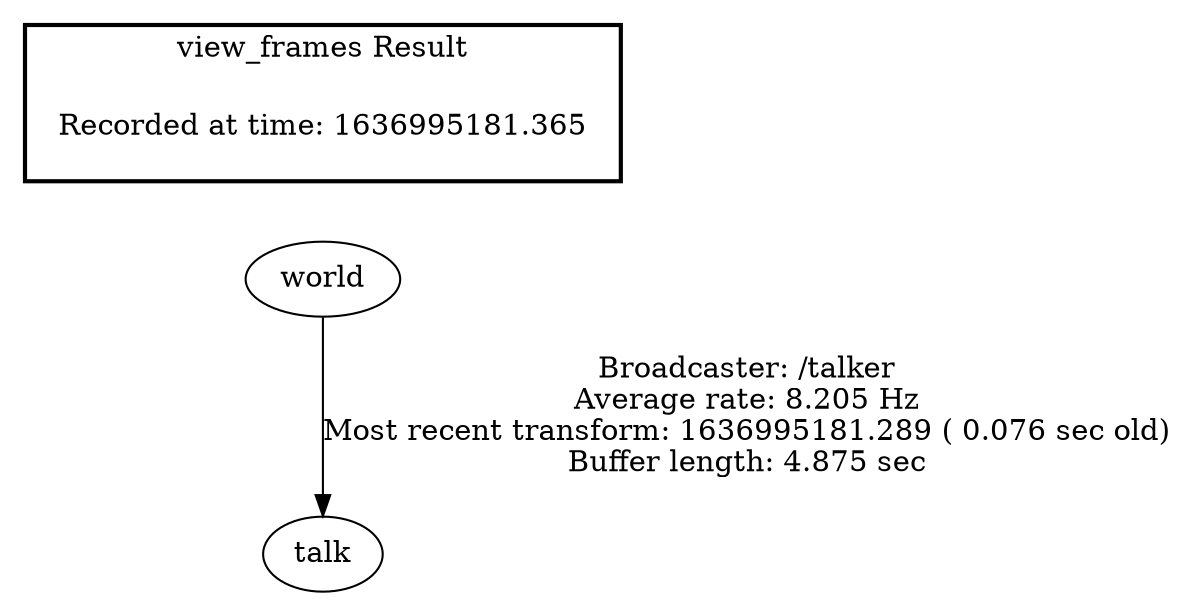 digraph G {
"world" -> "talk"[label="Broadcaster: /talker\nAverage rate: 8.205 Hz\nMost recent transform: 1636995181.289 ( 0.076 sec old)\nBuffer length: 4.875 sec\n"];
edge [style=invis];
 subgraph cluster_legend { style=bold; color=black; label ="view_frames Result";
"Recorded at time: 1636995181.365"[ shape=plaintext ] ;
 }->"world";
}